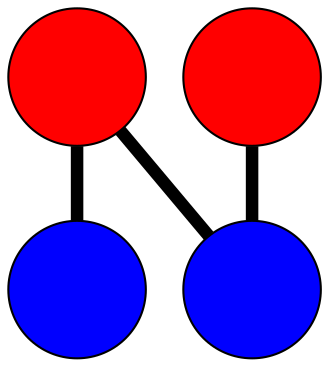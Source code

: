 graph G {
	graph [bb="-122.33,-154.18,120.82,152.91",
		overlap=false,
		sep=0.0,
		splines=true
	];
	node [color=black,
		fixedsize=true,
		fontname="Latin Modern Math",
		fontsize=42,
		height=.92,
		label="\N",
		penwidth=1,
		shape=circle,
		width=.92
	];
	edge [color=black,
		penwidth=6,
		style=bold
	];
	0	 [fillcolor=red,
		height=0.91667,
		label="",
		pos="22.832,-44.627",
		style=filled,
		width=0.91667];
	2	 [fillcolor=blue,
		height=0.91667,
		label="",
		pos="87.817,-121.18",
		style=filled,
		width=0.91667];
	0 -- 2	 [pos="44.471,-70.117 51.486,-78.381 59.264,-87.543 66.273,-95.799"];
	3	 [fillcolor=blue,
		height=0.91667,
		label="",
		pos="-21.319,45.898",
		style=filled,
		width=0.91667];
	0 -- 3	 [pos="8.2529,-14.735 3.4304,-4.8466 -1.9338,6.1519 -6.7552,16.038"];
	1	 [fillcolor=red,
		height=0.91667,
		label="",
		pos="-89.33,119.91",
		style=filled,
		width=0.91667];
	1 -- 3	 [pos="-66.684,95.262 -59.342,87.273 -51.202,78.416 -43.867,70.434"];
}
